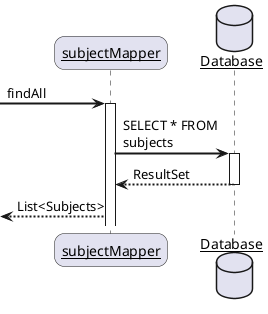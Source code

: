 @startuml Data Mapper

skinparam sequenceArrowThickness 2
skinparam roundcorner 20
skinparam maxmessagesize 130
skinparam sequenceParticipant underline

participant "subjectMapper" as A
database Database

-> A: findAll
activate A

A -> Database: SELECT * FROM subjects
activate Database

Database --> A: ResultSet
deactivate Database

<-- A : List<Subjects>
deactivate Database

@enduml